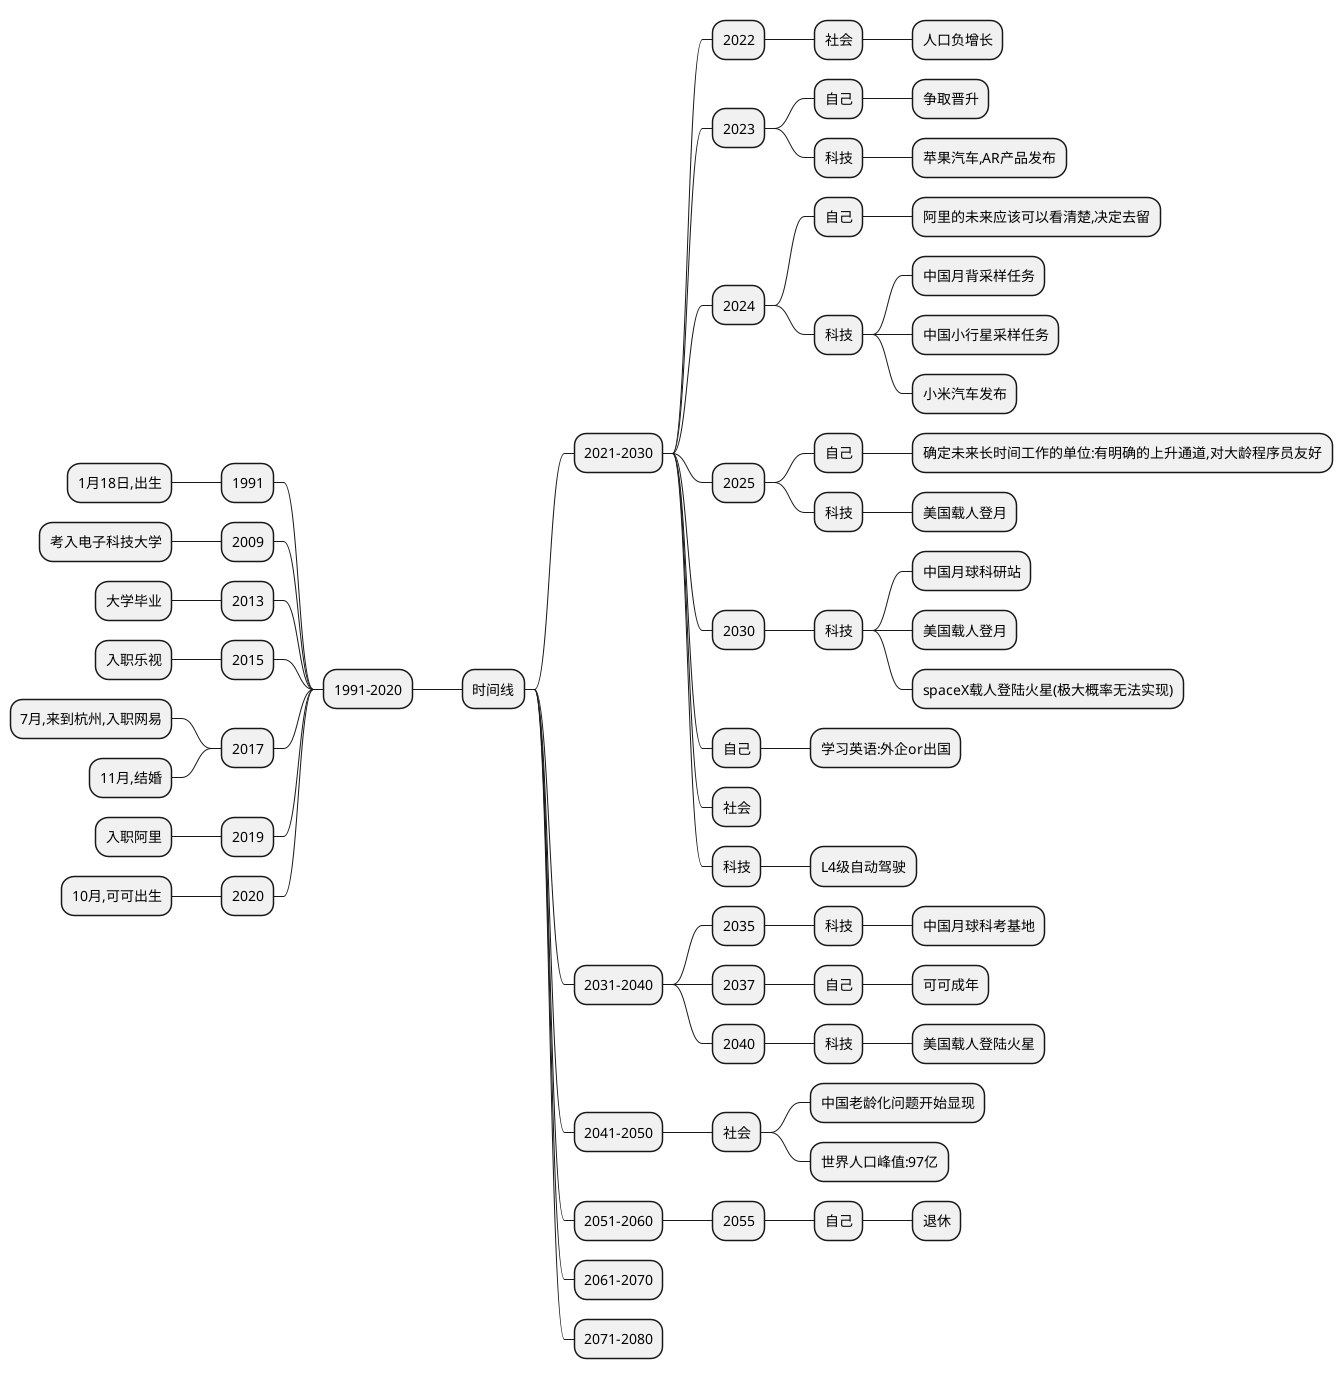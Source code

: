 @startmindmap 未来
* 时间线

left side

** 1991-2020
*** 1991
**** 1月18日,出生
*** 2009
**** 考入电子科技大学
*** 2013
**** 大学毕业
*** 2015
**** 入职乐视
*** 2017
**** 7月,来到杭州,入职网易
**** 11月,结婚
*** 2019
**** 入职阿里
*** 2020
**** 10月,可可出生


right side

** 2021-2030

*** 2022
**** 社会
***** 人口负增长

*** 2023
**** 自己
***** 争取晋升
**** 科技
***** 苹果汽车,AR产品发布

*** 2024
**** 自己
***** 阿里的未来应该可以看清楚,决定去留
**** 科技
***** 中国月背采样任务
***** 中国小行星采样任务
***** 小米汽车发布


*** 2025
**** 自己
***** 确定未来长时间工作的单位:有明确的上升通道,对大龄程序员友好
**** 科技
***** 美国载人登月


*** 2030
**** 科技
***** 中国月球科研站
***** 美国载人登月
***** spaceX载人登陆火星(极大概率无法实现)

*** 自己
**** 学习英语:外企or出国
*** 社会

*** 科技
**** L4级自动驾驶





** 2031-2040
*** 2035
**** 科技
***** 中国月球科考基地

*** 2037
**** 自己
***** 可可成年

*** 2040
**** 科技
***** 美国载人登陆火星

** 2041-2050

*** 社会
**** 中国老龄化问题开始显现
**** 世界人口峰值:97亿

** 2051-2060
*** 2055
**** 自己
***** 退休

** 2061-2070

** 2071-2080

@endmindmap